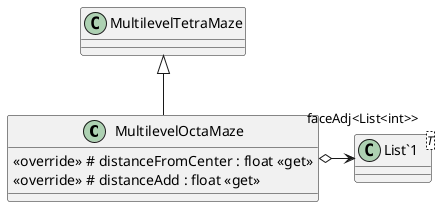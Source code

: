 @startuml
class MultilevelOctaMaze {
    <<override>> # distanceFromCenter : float <<get>>
    <<override>> # distanceAdd : float <<get>>
}
class "List`1"<T> {
}
MultilevelTetraMaze <|-- MultilevelOctaMaze
MultilevelOctaMaze o-> "faceAdj<List<int>>" "List`1"
@enduml
